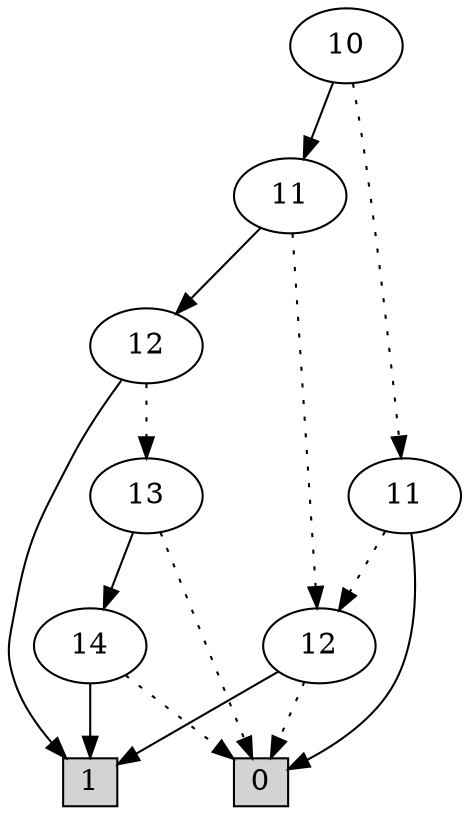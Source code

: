 digraph G {
0 [shape=box, label="0", style=filled, shape=box, height=0.3, width=0.3];
1 [shape=box, label="1", style=filled, shape=box, height=0.3, width=0.3];
249 [label="10"];
249 -> 240 [style=dotted];
249 -> 248 [style=filled];
240 [label="11"];
240 -> 26 [style=dotted];
240 -> 0 [style=filled];
26 [label="12"];
26 -> 0 [style=dotted];
26 -> 1 [style=filled];
248 [label="11"];
248 -> 26 [style=dotted];
248 -> 247 [style=filled];
247 [label="12"];
247 -> 206 [style=dotted];
247 -> 1 [style=filled];
206 [label="13"];
206 -> 0 [style=dotted];
206 -> 30 [style=filled];
30 [label="14"];
30 -> 0 [style=dotted];
30 -> 1 [style=filled];
}
